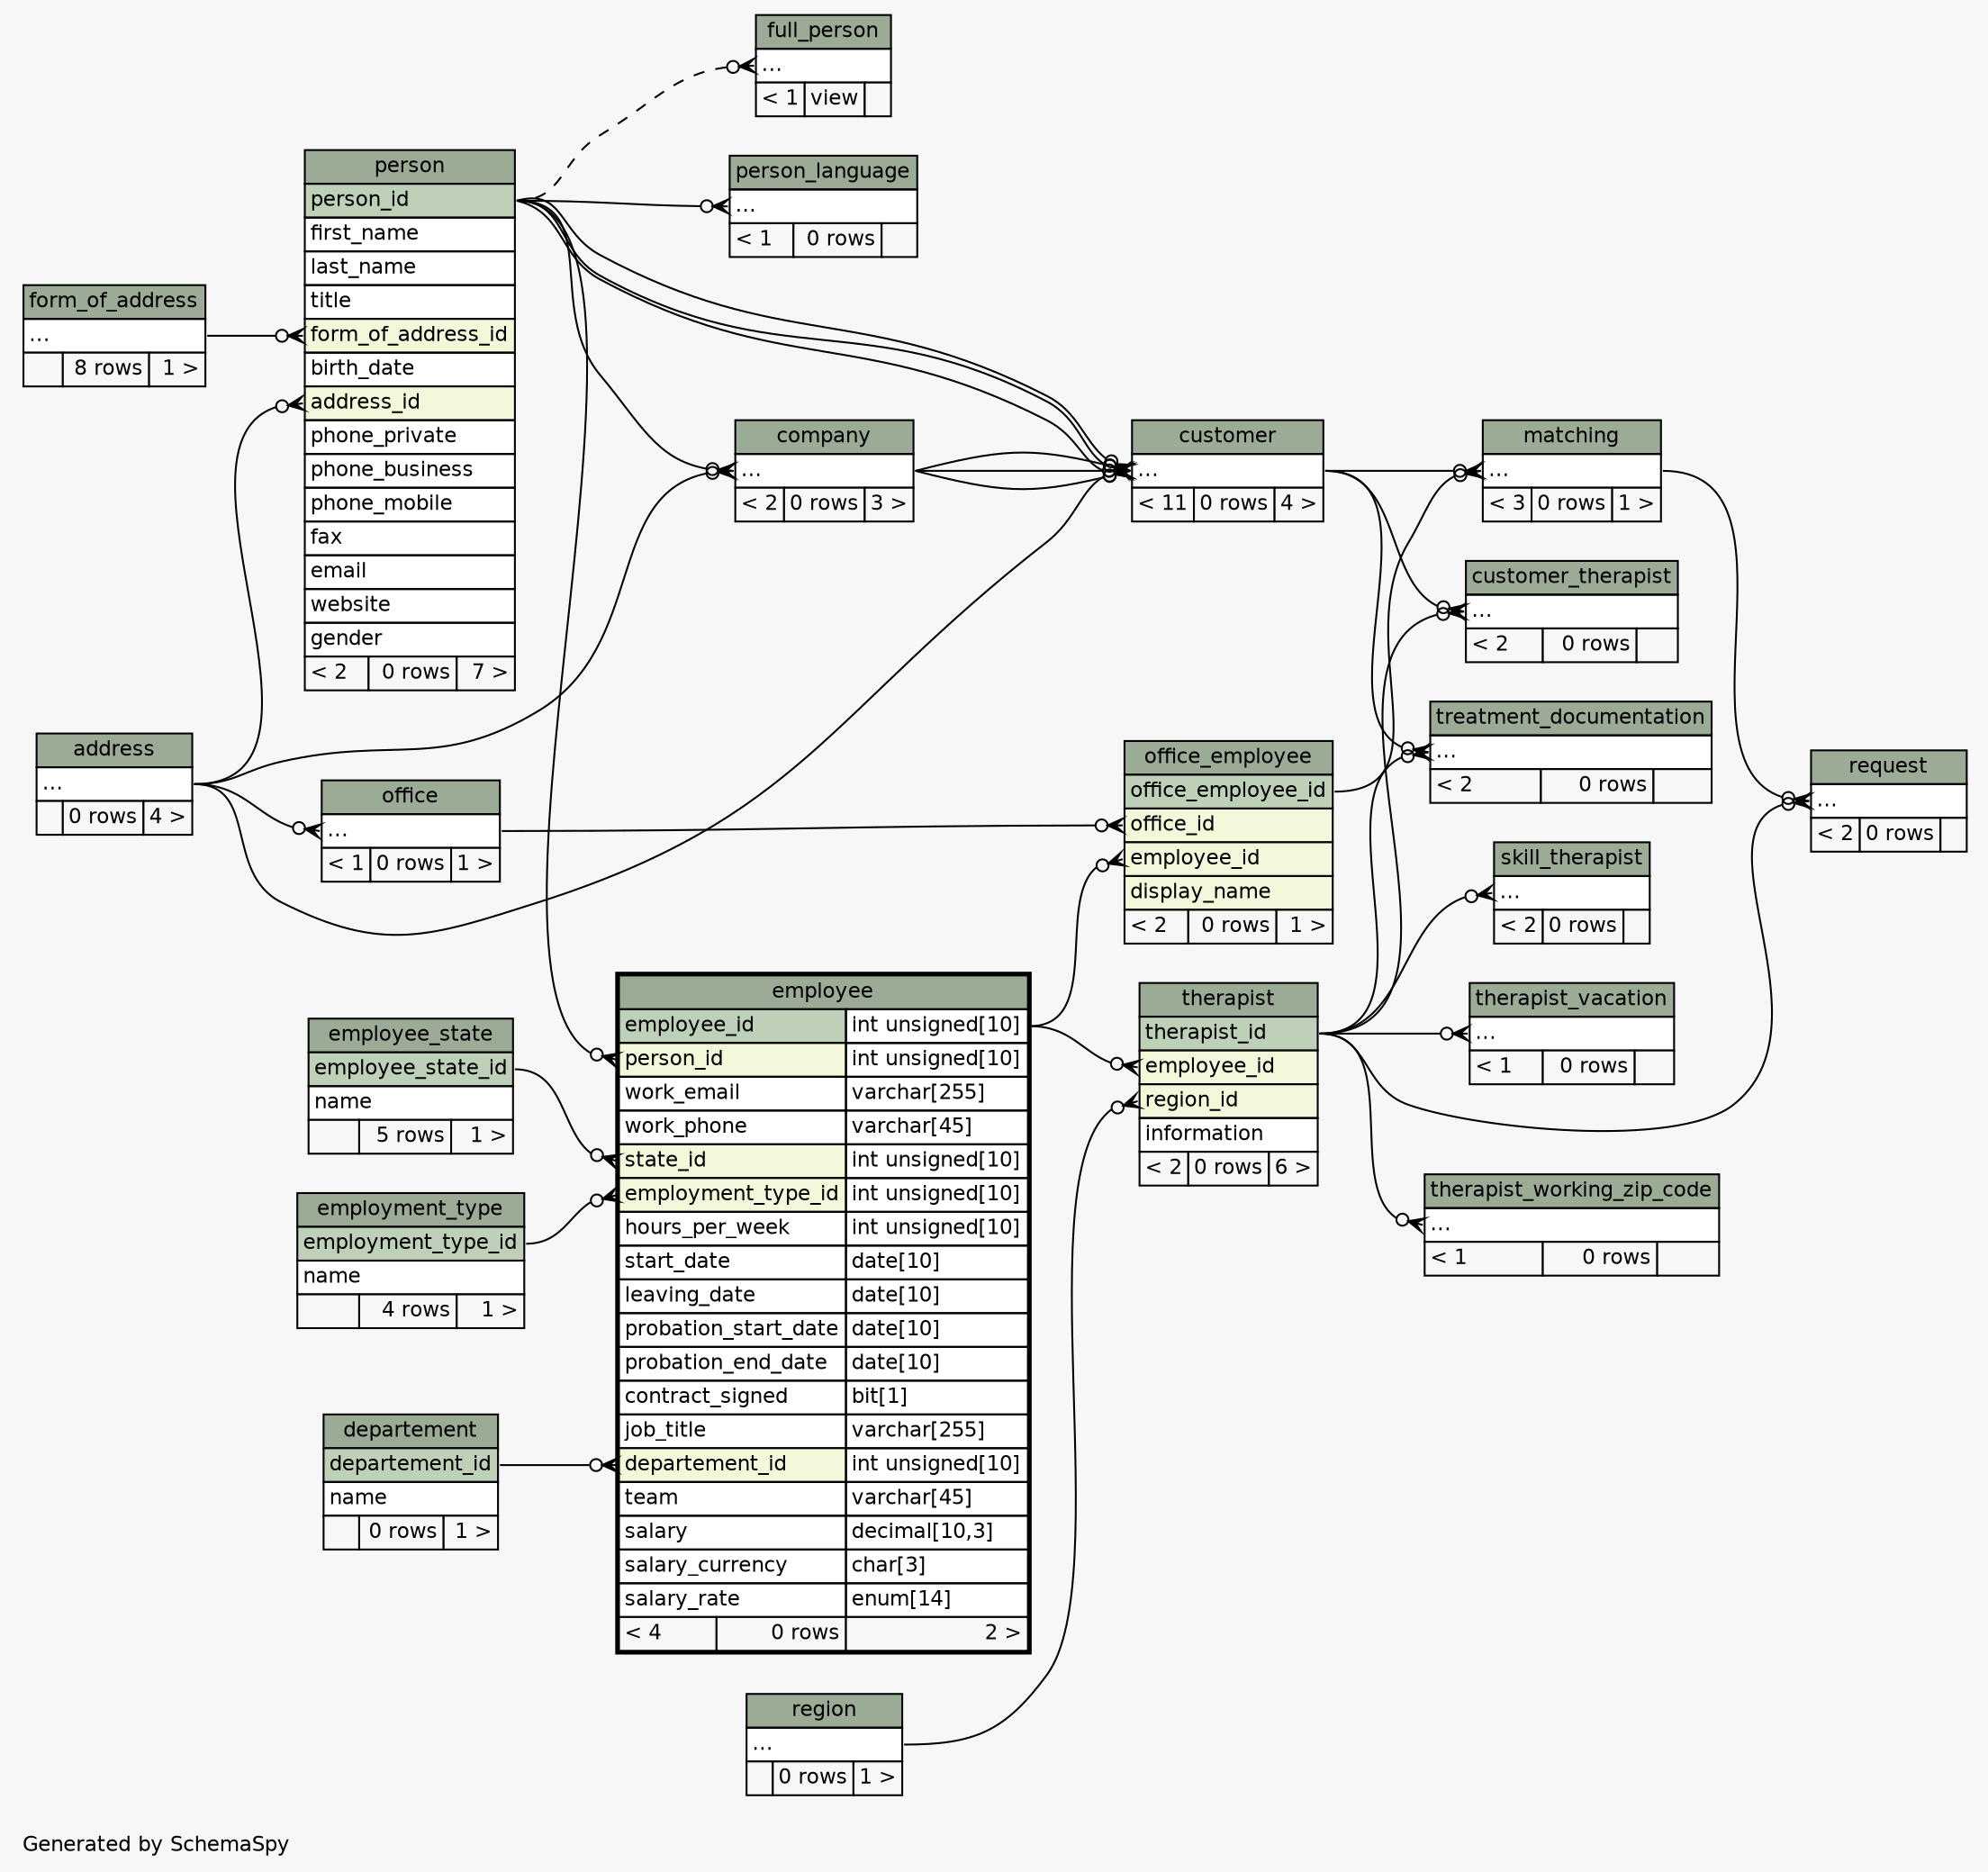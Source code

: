 // dot 2.40.1 on Linux 5.3.0-28-generic
// SchemaSpy rev 590
digraph "impliedTwoDegreesRelationshipsDiagram" {
  graph [
    rankdir="RL"
    bgcolor="#f7f7f7"
    label="\nGenerated by SchemaSpy"
    labeljust="l"
    nodesep="0.18"
    ranksep="0.46"
    fontname="Helvetica"
    fontsize="11"
  ];
  node [
    fontname="Helvetica"
    fontsize="11"
    shape="plaintext"
  ];
  edge [
    arrowsize="0.8"
  ];
  "company":"elipses":w -> "address":"elipses":e [arrowhead=none dir=back arrowtail=crowodot];
  "company":"elipses":w -> "person":"person_id":e [arrowhead=none dir=back arrowtail=crowodot];
  "customer":"elipses":w -> "company":"elipses":e [arrowhead=none dir=back arrowtail=crowodot];
  "customer":"elipses":w -> "person":"person_id":e [arrowhead=none dir=back arrowtail=crowodot];
  "customer":"elipses":w -> "address":"elipses":e [arrowhead=none dir=back arrowtail=crowodot];
  "customer":"elipses":w -> "company":"elipses":e [arrowhead=none dir=back arrowtail=crowodot];
  "customer":"elipses":w -> "person":"person_id":e [arrowhead=none dir=back arrowtail=crowodot];
  "customer":"elipses":w -> "company":"elipses":e [arrowhead=none dir=back arrowtail=crowodot];
  "customer":"elipses":w -> "person":"person_id":e [arrowhead=none dir=back arrowtail=crowodot];
  "customer_therapist":"elipses":w -> "customer":"elipses":e [arrowhead=none dir=back arrowtail=crowodot];
  "customer_therapist":"elipses":w -> "therapist":"therapist_id":e [arrowhead=none dir=back arrowtail=crowodot];
  "employee":"departement_id":w -> "departement":"departement_id":e [arrowhead=none dir=back arrowtail=crowodot];
  "employee":"employment_type_id":w -> "employment_type":"employment_type_id":e [arrowhead=none dir=back arrowtail=crowodot];
  "employee":"person_id":w -> "person":"person_id":e [arrowhead=none dir=back arrowtail=crowodot];
  "employee":"state_id":w -> "employee_state":"employee_state_id":e [arrowhead=none dir=back arrowtail=crowodot];
  "full_person":"elipses":w -> "person":"person_id":e [arrowhead=none dir=back arrowtail=crowodot style=dashed];
  "matching":"elipses":w -> "customer":"elipses":e [arrowhead=none dir=back arrowtail=crowodot];
  "matching":"elipses":w -> "office_employee":"office_employee_id":e [arrowhead=none dir=back arrowtail=crowodot];
  "office":"elipses":w -> "address":"elipses":e [arrowhead=none dir=back arrowtail=crowodot];
  "office_employee":"employee_id":w -> "employee":"employee_id.type":e [arrowhead=none dir=back arrowtail=crowodot];
  "office_employee":"office_id":w -> "office":"elipses":e [arrowhead=none dir=back arrowtail=crowodot];
  "person":"address_id":w -> "address":"elipses":e [arrowhead=none dir=back arrowtail=crowodot];
  "person":"form_of_address_id":w -> "form_of_address":"elipses":e [arrowhead=none dir=back arrowtail=crowodot];
  "person_language":"elipses":w -> "person":"person_id":e [arrowhead=none dir=back arrowtail=crowodot];
  "request":"elipses":w -> "matching":"elipses":e [arrowhead=none dir=back arrowtail=crowodot];
  "request":"elipses":w -> "therapist":"therapist_id":e [arrowhead=none dir=back arrowtail=crowodot];
  "skill_therapist":"elipses":w -> "therapist":"therapist_id":e [arrowhead=none dir=back arrowtail=crowodot];
  "therapist":"employee_id":w -> "employee":"employee_id.type":e [arrowhead=none dir=back arrowtail=crowodot];
  "therapist":"region_id":w -> "region":"elipses":e [arrowhead=none dir=back arrowtail=crowodot];
  "therapist_vacation":"elipses":w -> "therapist":"therapist_id":e [arrowhead=none dir=back arrowtail=crowodot];
  "therapist_working_zip_code":"elipses":w -> "therapist":"therapist_id":e [arrowhead=none dir=back arrowtail=crowodot];
  "treatment_documentation":"elipses":w -> "customer":"elipses":e [arrowhead=none dir=back arrowtail=crowodot];
  "treatment_documentation":"elipses":w -> "therapist":"therapist_id":e [arrowhead=none dir=back arrowtail=crowodot];
  "address" [
    label=<
    <TABLE BORDER="0" CELLBORDER="1" CELLSPACING="0" BGCOLOR="#ffffff">
      <TR><TD COLSPAN="3" BGCOLOR="#9bab96" ALIGN="CENTER">address</TD></TR>
      <TR><TD PORT="elipses" COLSPAN="3" ALIGN="LEFT">...</TD></TR>
      <TR><TD ALIGN="LEFT" BGCOLOR="#f7f7f7">  </TD><TD ALIGN="RIGHT" BGCOLOR="#f7f7f7">0 rows</TD><TD ALIGN="RIGHT" BGCOLOR="#f7f7f7">4 &gt;</TD></TR>
    </TABLE>>
    URL="address.html"
    tooltip="address"
  ];
  "company" [
    label=<
    <TABLE BORDER="0" CELLBORDER="1" CELLSPACING="0" BGCOLOR="#ffffff">
      <TR><TD COLSPAN="3" BGCOLOR="#9bab96" ALIGN="CENTER">company</TD></TR>
      <TR><TD PORT="elipses" COLSPAN="3" ALIGN="LEFT">...</TD></TR>
      <TR><TD ALIGN="LEFT" BGCOLOR="#f7f7f7">&lt; 2</TD><TD ALIGN="RIGHT" BGCOLOR="#f7f7f7">0 rows</TD><TD ALIGN="RIGHT" BGCOLOR="#f7f7f7">3 &gt;</TD></TR>
    </TABLE>>
    URL="company.html"
    tooltip="company"
  ];
  "customer" [
    label=<
    <TABLE BORDER="0" CELLBORDER="1" CELLSPACING="0" BGCOLOR="#ffffff">
      <TR><TD COLSPAN="3" BGCOLOR="#9bab96" ALIGN="CENTER">customer</TD></TR>
      <TR><TD PORT="elipses" COLSPAN="3" ALIGN="LEFT">...</TD></TR>
      <TR><TD ALIGN="LEFT" BGCOLOR="#f7f7f7">&lt; 11</TD><TD ALIGN="RIGHT" BGCOLOR="#f7f7f7">0 rows</TD><TD ALIGN="RIGHT" BGCOLOR="#f7f7f7">4 &gt;</TD></TR>
    </TABLE>>
    URL="customer.html"
    tooltip="customer"
  ];
  "customer_therapist" [
    label=<
    <TABLE BORDER="0" CELLBORDER="1" CELLSPACING="0" BGCOLOR="#ffffff">
      <TR><TD COLSPAN="3" BGCOLOR="#9bab96" ALIGN="CENTER">customer_therapist</TD></TR>
      <TR><TD PORT="elipses" COLSPAN="3" ALIGN="LEFT">...</TD></TR>
      <TR><TD ALIGN="LEFT" BGCOLOR="#f7f7f7">&lt; 2</TD><TD ALIGN="RIGHT" BGCOLOR="#f7f7f7">0 rows</TD><TD ALIGN="RIGHT" BGCOLOR="#f7f7f7">  </TD></TR>
    </TABLE>>
    URL="customer_therapist.html"
    tooltip="customer_therapist"
  ];
  "departement" [
    label=<
    <TABLE BORDER="0" CELLBORDER="1" CELLSPACING="0" BGCOLOR="#ffffff">
      <TR><TD COLSPAN="3" BGCOLOR="#9bab96" ALIGN="CENTER">departement</TD></TR>
      <TR><TD PORT="departement_id" COLSPAN="3" BGCOLOR="#bed1b8" ALIGN="LEFT">departement_id</TD></TR>
      <TR><TD PORT="name" COLSPAN="3" ALIGN="LEFT">name</TD></TR>
      <TR><TD ALIGN="LEFT" BGCOLOR="#f7f7f7">  </TD><TD ALIGN="RIGHT" BGCOLOR="#f7f7f7">0 rows</TD><TD ALIGN="RIGHT" BGCOLOR="#f7f7f7">1 &gt;</TD></TR>
    </TABLE>>
    URL="departement.html"
    tooltip="departement"
  ];
  "employee" [
    label=<
    <TABLE BORDER="2" CELLBORDER="1" CELLSPACING="0" BGCOLOR="#ffffff">
      <TR><TD COLSPAN="3" BGCOLOR="#9bab96" ALIGN="CENTER">employee</TD></TR>
      <TR><TD PORT="employee_id" COLSPAN="2" BGCOLOR="#bed1b8" ALIGN="LEFT">employee_id</TD><TD PORT="employee_id.type" ALIGN="LEFT">int unsigned[10]</TD></TR>
      <TR><TD PORT="person_id" COLSPAN="2" BGCOLOR="#f4f7da" ALIGN="LEFT">person_id</TD><TD PORT="person_id.type" ALIGN="LEFT">int unsigned[10]</TD></TR>
      <TR><TD PORT="work_email" COLSPAN="2" ALIGN="LEFT">work_email</TD><TD PORT="work_email.type" ALIGN="LEFT">varchar[255]</TD></TR>
      <TR><TD PORT="work_phone" COLSPAN="2" ALIGN="LEFT">work_phone</TD><TD PORT="work_phone.type" ALIGN="LEFT">varchar[45]</TD></TR>
      <TR><TD PORT="state_id" COLSPAN="2" BGCOLOR="#f4f7da" ALIGN="LEFT">state_id</TD><TD PORT="state_id.type" ALIGN="LEFT">int unsigned[10]</TD></TR>
      <TR><TD PORT="employment_type_id" COLSPAN="2" BGCOLOR="#f4f7da" ALIGN="LEFT">employment_type_id</TD><TD PORT="employment_type_id.type" ALIGN="LEFT">int unsigned[10]</TD></TR>
      <TR><TD PORT="hours_per_week" COLSPAN="2" ALIGN="LEFT">hours_per_week</TD><TD PORT="hours_per_week.type" ALIGN="LEFT">int unsigned[10]</TD></TR>
      <TR><TD PORT="start_date" COLSPAN="2" ALIGN="LEFT">start_date</TD><TD PORT="start_date.type" ALIGN="LEFT">date[10]</TD></TR>
      <TR><TD PORT="leaving_date" COLSPAN="2" ALIGN="LEFT">leaving_date</TD><TD PORT="leaving_date.type" ALIGN="LEFT">date[10]</TD></TR>
      <TR><TD PORT="probation_start_date" COLSPAN="2" ALIGN="LEFT">probation_start_date</TD><TD PORT="probation_start_date.type" ALIGN="LEFT">date[10]</TD></TR>
      <TR><TD PORT="probation_end_date" COLSPAN="2" ALIGN="LEFT">probation_end_date</TD><TD PORT="probation_end_date.type" ALIGN="LEFT">date[10]</TD></TR>
      <TR><TD PORT="contract_signed" COLSPAN="2" ALIGN="LEFT">contract_signed</TD><TD PORT="contract_signed.type" ALIGN="LEFT">bit[1]</TD></TR>
      <TR><TD PORT="job_title" COLSPAN="2" ALIGN="LEFT">job_title</TD><TD PORT="job_title.type" ALIGN="LEFT">varchar[255]</TD></TR>
      <TR><TD PORT="departement_id" COLSPAN="2" BGCOLOR="#f4f7da" ALIGN="LEFT">departement_id</TD><TD PORT="departement_id.type" ALIGN="LEFT">int unsigned[10]</TD></TR>
      <TR><TD PORT="team" COLSPAN="2" ALIGN="LEFT">team</TD><TD PORT="team.type" ALIGN="LEFT">varchar[45]</TD></TR>
      <TR><TD PORT="salary" COLSPAN="2" ALIGN="LEFT">salary</TD><TD PORT="salary.type" ALIGN="LEFT">decimal[10,3]</TD></TR>
      <TR><TD PORT="salary_currency" COLSPAN="2" ALIGN="LEFT">salary_currency</TD><TD PORT="salary_currency.type" ALIGN="LEFT">char[3]</TD></TR>
      <TR><TD PORT="salary_rate" COLSPAN="2" ALIGN="LEFT">salary_rate</TD><TD PORT="salary_rate.type" ALIGN="LEFT">enum[14]</TD></TR>
      <TR><TD ALIGN="LEFT" BGCOLOR="#f7f7f7">&lt; 4</TD><TD ALIGN="RIGHT" BGCOLOR="#f7f7f7">0 rows</TD><TD ALIGN="RIGHT" BGCOLOR="#f7f7f7">2 &gt;</TD></TR>
    </TABLE>>
    URL="employee.html"
    tooltip="employee"
  ];
  "employee_state" [
    label=<
    <TABLE BORDER="0" CELLBORDER="1" CELLSPACING="0" BGCOLOR="#ffffff">
      <TR><TD COLSPAN="3" BGCOLOR="#9bab96" ALIGN="CENTER">employee_state</TD></TR>
      <TR><TD PORT="employee_state_id" COLSPAN="3" BGCOLOR="#bed1b8" ALIGN="LEFT">employee_state_id</TD></TR>
      <TR><TD PORT="name" COLSPAN="3" ALIGN="LEFT">name</TD></TR>
      <TR><TD ALIGN="LEFT" BGCOLOR="#f7f7f7">  </TD><TD ALIGN="RIGHT" BGCOLOR="#f7f7f7">5 rows</TD><TD ALIGN="RIGHT" BGCOLOR="#f7f7f7">1 &gt;</TD></TR>
    </TABLE>>
    URL="employee_state.html"
    tooltip="employee_state"
  ];
  "employment_type" [
    label=<
    <TABLE BORDER="0" CELLBORDER="1" CELLSPACING="0" BGCOLOR="#ffffff">
      <TR><TD COLSPAN="3" BGCOLOR="#9bab96" ALIGN="CENTER">employment_type</TD></TR>
      <TR><TD PORT="employment_type_id" COLSPAN="3" BGCOLOR="#bed1b8" ALIGN="LEFT">employment_type_id</TD></TR>
      <TR><TD PORT="name" COLSPAN="3" ALIGN="LEFT">name</TD></TR>
      <TR><TD ALIGN="LEFT" BGCOLOR="#f7f7f7">  </TD><TD ALIGN="RIGHT" BGCOLOR="#f7f7f7">4 rows</TD><TD ALIGN="RIGHT" BGCOLOR="#f7f7f7">1 &gt;</TD></TR>
    </TABLE>>
    URL="employment_type.html"
    tooltip="employment_type"
  ];
  "form_of_address" [
    label=<
    <TABLE BORDER="0" CELLBORDER="1" CELLSPACING="0" BGCOLOR="#ffffff">
      <TR><TD COLSPAN="3" BGCOLOR="#9bab96" ALIGN="CENTER">form_of_address</TD></TR>
      <TR><TD PORT="elipses" COLSPAN="3" ALIGN="LEFT">...</TD></TR>
      <TR><TD ALIGN="LEFT" BGCOLOR="#f7f7f7">  </TD><TD ALIGN="RIGHT" BGCOLOR="#f7f7f7">8 rows</TD><TD ALIGN="RIGHT" BGCOLOR="#f7f7f7">1 &gt;</TD></TR>
    </TABLE>>
    URL="form_of_address.html"
    tooltip="form_of_address"
  ];
  "full_person" [
    label=<
    <TABLE BORDER="0" CELLBORDER="1" CELLSPACING="0" BGCOLOR="#ffffff">
      <TR><TD COLSPAN="3" BGCOLOR="#9bab96" ALIGN="CENTER">full_person</TD></TR>
      <TR><TD PORT="elipses" COLSPAN="3" ALIGN="LEFT">...</TD></TR>
      <TR><TD ALIGN="LEFT" BGCOLOR="#f7f7f7">&lt; 1</TD><TD ALIGN="RIGHT" BGCOLOR="#f7f7f7">view</TD><TD ALIGN="RIGHT" BGCOLOR="#f7f7f7">  </TD></TR>
    </TABLE>>
    URL="full_person.html"
    tooltip="full_person"
  ];
  "matching" [
    label=<
    <TABLE BORDER="0" CELLBORDER="1" CELLSPACING="0" BGCOLOR="#ffffff">
      <TR><TD COLSPAN="3" BGCOLOR="#9bab96" ALIGN="CENTER">matching</TD></TR>
      <TR><TD PORT="elipses" COLSPAN="3" ALIGN="LEFT">...</TD></TR>
      <TR><TD ALIGN="LEFT" BGCOLOR="#f7f7f7">&lt; 3</TD><TD ALIGN="RIGHT" BGCOLOR="#f7f7f7">0 rows</TD><TD ALIGN="RIGHT" BGCOLOR="#f7f7f7">1 &gt;</TD></TR>
    </TABLE>>
    URL="matching.html"
    tooltip="matching"
  ];
  "office" [
    label=<
    <TABLE BORDER="0" CELLBORDER="1" CELLSPACING="0" BGCOLOR="#ffffff">
      <TR><TD COLSPAN="3" BGCOLOR="#9bab96" ALIGN="CENTER">office</TD></TR>
      <TR><TD PORT="elipses" COLSPAN="3" ALIGN="LEFT">...</TD></TR>
      <TR><TD ALIGN="LEFT" BGCOLOR="#f7f7f7">&lt; 1</TD><TD ALIGN="RIGHT" BGCOLOR="#f7f7f7">0 rows</TD><TD ALIGN="RIGHT" BGCOLOR="#f7f7f7">1 &gt;</TD></TR>
    </TABLE>>
    URL="office.html"
    tooltip="office"
  ];
  "office_employee" [
    label=<
    <TABLE BORDER="0" CELLBORDER="1" CELLSPACING="0" BGCOLOR="#ffffff">
      <TR><TD COLSPAN="3" BGCOLOR="#9bab96" ALIGN="CENTER">office_employee</TD></TR>
      <TR><TD PORT="office_employee_id" COLSPAN="3" BGCOLOR="#bed1b8" ALIGN="LEFT">office_employee_id</TD></TR>
      <TR><TD PORT="office_id" COLSPAN="3" BGCOLOR="#f4f7da" ALIGN="LEFT">office_id</TD></TR>
      <TR><TD PORT="employee_id" COLSPAN="3" BGCOLOR="#f4f7da" ALIGN="LEFT">employee_id</TD></TR>
      <TR><TD PORT="display_name" COLSPAN="3" BGCOLOR="#f4f7da" ALIGN="LEFT">display_name</TD></TR>
      <TR><TD ALIGN="LEFT" BGCOLOR="#f7f7f7">&lt; 2</TD><TD ALIGN="RIGHT" BGCOLOR="#f7f7f7">0 rows</TD><TD ALIGN="RIGHT" BGCOLOR="#f7f7f7">1 &gt;</TD></TR>
    </TABLE>>
    URL="office_employee.html"
    tooltip="office_employee"
  ];
  "person" [
    label=<
    <TABLE BORDER="0" CELLBORDER="1" CELLSPACING="0" BGCOLOR="#ffffff">
      <TR><TD COLSPAN="3" BGCOLOR="#9bab96" ALIGN="CENTER">person</TD></TR>
      <TR><TD PORT="person_id" COLSPAN="3" BGCOLOR="#bed1b8" ALIGN="LEFT">person_id</TD></TR>
      <TR><TD PORT="first_name" COLSPAN="3" ALIGN="LEFT">first_name</TD></TR>
      <TR><TD PORT="last_name" COLSPAN="3" ALIGN="LEFT">last_name</TD></TR>
      <TR><TD PORT="title" COLSPAN="3" ALIGN="LEFT">title</TD></TR>
      <TR><TD PORT="form_of_address_id" COLSPAN="3" BGCOLOR="#f4f7da" ALIGN="LEFT">form_of_address_id</TD></TR>
      <TR><TD PORT="birth_date" COLSPAN="3" ALIGN="LEFT">birth_date</TD></TR>
      <TR><TD PORT="address_id" COLSPAN="3" BGCOLOR="#f4f7da" ALIGN="LEFT">address_id</TD></TR>
      <TR><TD PORT="phone_private" COLSPAN="3" ALIGN="LEFT">phone_private</TD></TR>
      <TR><TD PORT="phone_business" COLSPAN="3" ALIGN="LEFT">phone_business</TD></TR>
      <TR><TD PORT="phone_mobile" COLSPAN="3" ALIGN="LEFT">phone_mobile</TD></TR>
      <TR><TD PORT="fax" COLSPAN="3" ALIGN="LEFT">fax</TD></TR>
      <TR><TD PORT="email" COLSPAN="3" ALIGN="LEFT">email</TD></TR>
      <TR><TD PORT="website" COLSPAN="3" ALIGN="LEFT">website</TD></TR>
      <TR><TD PORT="gender" COLSPAN="3" ALIGN="LEFT">gender</TD></TR>
      <TR><TD ALIGN="LEFT" BGCOLOR="#f7f7f7">&lt; 2</TD><TD ALIGN="RIGHT" BGCOLOR="#f7f7f7">0 rows</TD><TD ALIGN="RIGHT" BGCOLOR="#f7f7f7">7 &gt;</TD></TR>
    </TABLE>>
    URL="person.html"
    tooltip="person"
  ];
  "person_language" [
    label=<
    <TABLE BORDER="0" CELLBORDER="1" CELLSPACING="0" BGCOLOR="#ffffff">
      <TR><TD COLSPAN="3" BGCOLOR="#9bab96" ALIGN="CENTER">person_language</TD></TR>
      <TR><TD PORT="elipses" COLSPAN="3" ALIGN="LEFT">...</TD></TR>
      <TR><TD ALIGN="LEFT" BGCOLOR="#f7f7f7">&lt; 1</TD><TD ALIGN="RIGHT" BGCOLOR="#f7f7f7">0 rows</TD><TD ALIGN="RIGHT" BGCOLOR="#f7f7f7">  </TD></TR>
    </TABLE>>
    URL="person_language.html"
    tooltip="person_language"
  ];
  "region" [
    label=<
    <TABLE BORDER="0" CELLBORDER="1" CELLSPACING="0" BGCOLOR="#ffffff">
      <TR><TD COLSPAN="3" BGCOLOR="#9bab96" ALIGN="CENTER">region</TD></TR>
      <TR><TD PORT="elipses" COLSPAN="3" ALIGN="LEFT">...</TD></TR>
      <TR><TD ALIGN="LEFT" BGCOLOR="#f7f7f7">  </TD><TD ALIGN="RIGHT" BGCOLOR="#f7f7f7">0 rows</TD><TD ALIGN="RIGHT" BGCOLOR="#f7f7f7">1 &gt;</TD></TR>
    </TABLE>>
    URL="region.html"
    tooltip="region"
  ];
  "request" [
    label=<
    <TABLE BORDER="0" CELLBORDER="1" CELLSPACING="0" BGCOLOR="#ffffff">
      <TR><TD COLSPAN="3" BGCOLOR="#9bab96" ALIGN="CENTER">request</TD></TR>
      <TR><TD PORT="elipses" COLSPAN="3" ALIGN="LEFT">...</TD></TR>
      <TR><TD ALIGN="LEFT" BGCOLOR="#f7f7f7">&lt; 2</TD><TD ALIGN="RIGHT" BGCOLOR="#f7f7f7">0 rows</TD><TD ALIGN="RIGHT" BGCOLOR="#f7f7f7">  </TD></TR>
    </TABLE>>
    URL="request.html"
    tooltip="request"
  ];
  "skill_therapist" [
    label=<
    <TABLE BORDER="0" CELLBORDER="1" CELLSPACING="0" BGCOLOR="#ffffff">
      <TR><TD COLSPAN="3" BGCOLOR="#9bab96" ALIGN="CENTER">skill_therapist</TD></TR>
      <TR><TD PORT="elipses" COLSPAN="3" ALIGN="LEFT">...</TD></TR>
      <TR><TD ALIGN="LEFT" BGCOLOR="#f7f7f7">&lt; 2</TD><TD ALIGN="RIGHT" BGCOLOR="#f7f7f7">0 rows</TD><TD ALIGN="RIGHT" BGCOLOR="#f7f7f7">  </TD></TR>
    </TABLE>>
    URL="skill_therapist.html"
    tooltip="skill_therapist"
  ];
  "therapist" [
    label=<
    <TABLE BORDER="0" CELLBORDER="1" CELLSPACING="0" BGCOLOR="#ffffff">
      <TR><TD COLSPAN="3" BGCOLOR="#9bab96" ALIGN="CENTER">therapist</TD></TR>
      <TR><TD PORT="therapist_id" COLSPAN="3" BGCOLOR="#bed1b8" ALIGN="LEFT">therapist_id</TD></TR>
      <TR><TD PORT="employee_id" COLSPAN="3" BGCOLOR="#f4f7da" ALIGN="LEFT">employee_id</TD></TR>
      <TR><TD PORT="region_id" COLSPAN="3" BGCOLOR="#f4f7da" ALIGN="LEFT">region_id</TD></TR>
      <TR><TD PORT="information" COLSPAN="3" ALIGN="LEFT">information</TD></TR>
      <TR><TD ALIGN="LEFT" BGCOLOR="#f7f7f7">&lt; 2</TD><TD ALIGN="RIGHT" BGCOLOR="#f7f7f7">0 rows</TD><TD ALIGN="RIGHT" BGCOLOR="#f7f7f7">6 &gt;</TD></TR>
    </TABLE>>
    URL="therapist.html"
    tooltip="therapist"
  ];
  "therapist_vacation" [
    label=<
    <TABLE BORDER="0" CELLBORDER="1" CELLSPACING="0" BGCOLOR="#ffffff">
      <TR><TD COLSPAN="3" BGCOLOR="#9bab96" ALIGN="CENTER">therapist_vacation</TD></TR>
      <TR><TD PORT="elipses" COLSPAN="3" ALIGN="LEFT">...</TD></TR>
      <TR><TD ALIGN="LEFT" BGCOLOR="#f7f7f7">&lt; 1</TD><TD ALIGN="RIGHT" BGCOLOR="#f7f7f7">0 rows</TD><TD ALIGN="RIGHT" BGCOLOR="#f7f7f7">  </TD></TR>
    </TABLE>>
    URL="therapist_vacation.html"
    tooltip="therapist_vacation"
  ];
  "therapist_working_zip_code" [
    label=<
    <TABLE BORDER="0" CELLBORDER="1" CELLSPACING="0" BGCOLOR="#ffffff">
      <TR><TD COLSPAN="3" BGCOLOR="#9bab96" ALIGN="CENTER">therapist_working_zip_code</TD></TR>
      <TR><TD PORT="elipses" COLSPAN="3" ALIGN="LEFT">...</TD></TR>
      <TR><TD ALIGN="LEFT" BGCOLOR="#f7f7f7">&lt; 1</TD><TD ALIGN="RIGHT" BGCOLOR="#f7f7f7">0 rows</TD><TD ALIGN="RIGHT" BGCOLOR="#f7f7f7">  </TD></TR>
    </TABLE>>
    URL="therapist_working_zip_code.html"
    tooltip="therapist_working_zip_code"
  ];
  "treatment_documentation" [
    label=<
    <TABLE BORDER="0" CELLBORDER="1" CELLSPACING="0" BGCOLOR="#ffffff">
      <TR><TD COLSPAN="3" BGCOLOR="#9bab96" ALIGN="CENTER">treatment_documentation</TD></TR>
      <TR><TD PORT="elipses" COLSPAN="3" ALIGN="LEFT">...</TD></TR>
      <TR><TD ALIGN="LEFT" BGCOLOR="#f7f7f7">&lt; 2</TD><TD ALIGN="RIGHT" BGCOLOR="#f7f7f7">0 rows</TD><TD ALIGN="RIGHT" BGCOLOR="#f7f7f7">  </TD></TR>
    </TABLE>>
    URL="treatment_documentation.html"
    tooltip="treatment_documentation"
  ];
}
